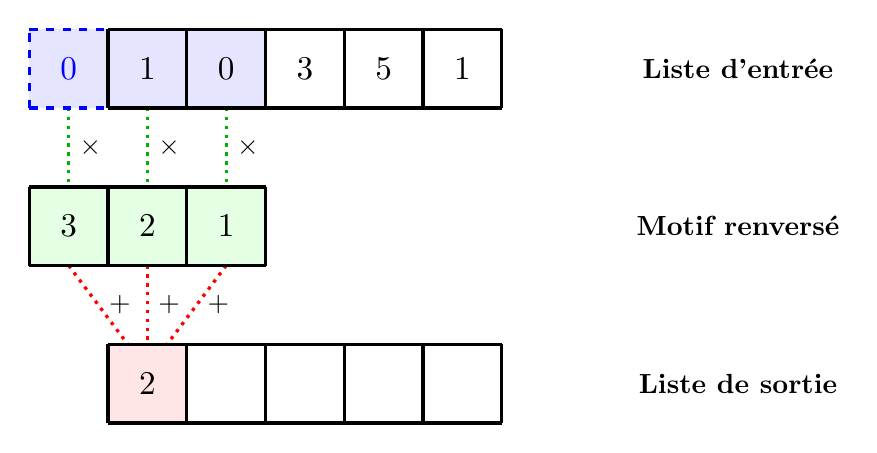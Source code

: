 \begin{tikzpicture}

\begin{scope}

\draw [dotted, very thick, green!70!black] (-0.5,0) -- ++(0,-1)node[midway,right,black]{$\times$};
\draw [dotted, very thick, green!70!black] (0.5,0) -- ++(0,-1)node[midway,right,black]{$\times$};
\draw [dotted, very thick, green!70!black] (1.5,0) -- ++(0,-1)node[midway,right,black]{$\times$} ;

\draw [dotted, very thick, red] (-0.5,-2) -- ++(0.75,-1)node[midway,right,black]{$+$};
\draw [dotted, very thick, red] (0.5,-2) -- ++(0,-1)node[midway,right,black]{$+$};
\draw [dotted, very thick, red] (1.5,-2) -- ++(-0.75,-1)node[midway,right,black]{$+$};


\fill[blue!10!white] (-1,0) rectangle ++(1,1);
\fill[blue!10!white] (0,0) rectangle ++(1,1);
\fill[blue!10!white] (1,0) rectangle ++(1,1);
\draw[very thick,dashed,blue]  (-1,0) grid ++(1,1);
\node[scale=1.2,blue] at (-0.5,0.5) {$0$};
%\fill[blue!20] (0,0) rectangle ++(1,1);
\draw[very thick]  (0,0) grid ++(5,1);
\node at (8,0.5) {\bf Liste d'entrée};

\node[scale=1.2] at (0.5,0.5) {$1$};
\node[scale=1.2] at (1.5,0.5) {$0$};
\node[scale=1.2] at (2.5,0.5) {$3$};
\node[scale=1.2] at (3.5,0.5) {$5$};
\node[scale=1.2] at (4.5,0.5) {$1$};
\end{scope}

\begin{scope}[yshift=-2cm]
\fill[green!10!white] (-1,0) rectangle ++(1,1);
\fill[green!10!white] (0,0) rectangle ++(1,1);
\fill[green!10!white] (1,0) rectangle ++(1,1);
\draw[very thick]  (-1,0) grid ++(3,1);
\node[scale=1.2] at (-0.5,0.5) {$3$};
\node[scale=1.2] at (0.5,0.5) {$2$};
\node[scale=1.2] at (1.5,0.5) {$1$};

\node at (8,0.5) {\bf Motif renversé};
\end{scope}

\begin{scope}[yshift=-4cm]
\fill[red!10!white] (0,0) rectangle ++(1,1);
\draw[very thick]  (0,0) grid ++(5,1);
\node at (8,0.5) {\bf Liste de sortie};
\node[scale=1.2] at (0.5,0.5) {$2$};
\end{scope}

% \node[scale=3] at (-1,-1) {$\star$};
% \node[scale=3] at (-1,-4+0.4) {$=$};


\end{tikzpicture}